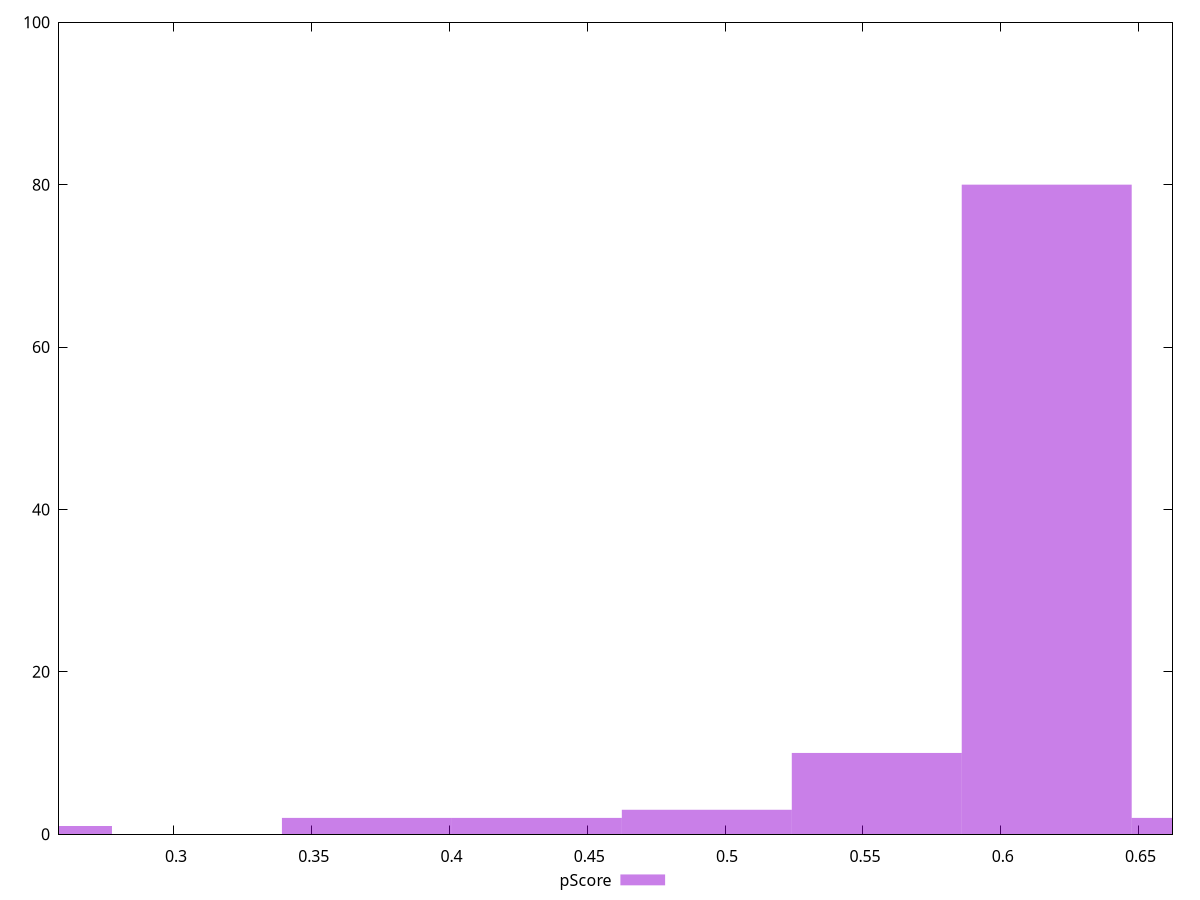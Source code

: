 reset

$pScore <<EOF
0.3700173807426473 2
0.555026071113971 10
0.6166956345710788 80
0.49335650765686306 3
0.4316869441997552 2
0.24667825382843153 1
0.6783651980281867 2
EOF

set key outside below
set boxwidth 0.06166956345710788
set xrange [0.2582925183085073:0.6623394773443665]
set yrange [0:100]
set trange [0:100]
set style fill transparent solid 0.5 noborder
set terminal svg size 640, 490 enhanced background rgb 'white'
set output "report_00009_2021-02-08T22-37-41.559Z/mainthread-work-breakdown/samples/pages+cached/pScore/histogram.svg"

plot $pScore title "pScore" with boxes

reset
